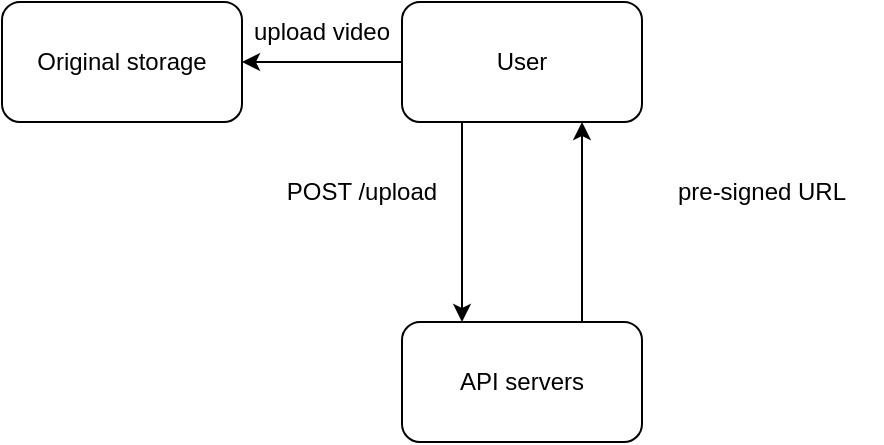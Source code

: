 <mxfile version="22.1.18" type="device">
  <diagram id="YrfzH3xwVrYN7FTBeiER" name="Page-1">
    <mxGraphModel dx="882" dy="578" grid="1" gridSize="10" guides="1" tooltips="1" connect="1" arrows="1" fold="1" page="1" pageScale="1" pageWidth="850" pageHeight="1100" math="0" shadow="0">
      <root>
        <mxCell id="0" />
        <mxCell id="1" parent="0" />
        <mxCell id="nYH9GZx0_x8Kku_mQNAs-1" value="Original storage" style="rounded=1;whiteSpace=wrap;html=1;" vertex="1" parent="1">
          <mxGeometry x="80" y="80" width="120" height="60" as="geometry" />
        </mxCell>
        <mxCell id="nYH9GZx0_x8Kku_mQNAs-4" style="edgeStyle=orthogonalEdgeStyle;rounded=0;orthogonalLoop=1;jettySize=auto;html=1;exitX=0.25;exitY=1;exitDx=0;exitDy=0;entryX=0.25;entryY=0;entryDx=0;entryDy=0;" edge="1" parent="1" source="nYH9GZx0_x8Kku_mQNAs-2" target="nYH9GZx0_x8Kku_mQNAs-3">
          <mxGeometry relative="1" as="geometry" />
        </mxCell>
        <mxCell id="nYH9GZx0_x8Kku_mQNAs-9" style="edgeStyle=orthogonalEdgeStyle;rounded=0;orthogonalLoop=1;jettySize=auto;html=1;exitX=0;exitY=0.5;exitDx=0;exitDy=0;entryX=1;entryY=0.5;entryDx=0;entryDy=0;" edge="1" parent="1" source="nYH9GZx0_x8Kku_mQNAs-2" target="nYH9GZx0_x8Kku_mQNAs-1">
          <mxGeometry relative="1" as="geometry" />
        </mxCell>
        <mxCell id="nYH9GZx0_x8Kku_mQNAs-2" value="User" style="rounded=1;whiteSpace=wrap;html=1;" vertex="1" parent="1">
          <mxGeometry x="280" y="80" width="120" height="60" as="geometry" />
        </mxCell>
        <mxCell id="nYH9GZx0_x8Kku_mQNAs-5" style="edgeStyle=orthogonalEdgeStyle;rounded=0;orthogonalLoop=1;jettySize=auto;html=1;exitX=0.75;exitY=0;exitDx=0;exitDy=0;entryX=0.75;entryY=1;entryDx=0;entryDy=0;" edge="1" parent="1" source="nYH9GZx0_x8Kku_mQNAs-3" target="nYH9GZx0_x8Kku_mQNAs-2">
          <mxGeometry relative="1" as="geometry" />
        </mxCell>
        <mxCell id="nYH9GZx0_x8Kku_mQNAs-3" value="API servers" style="rounded=1;whiteSpace=wrap;html=1;" vertex="1" parent="1">
          <mxGeometry x="280" y="240" width="120" height="60" as="geometry" />
        </mxCell>
        <mxCell id="nYH9GZx0_x8Kku_mQNAs-6" value="POST /upload" style="text;html=1;strokeColor=none;fillColor=none;align=center;verticalAlign=middle;whiteSpace=wrap;rounded=0;" vertex="1" parent="1">
          <mxGeometry x="200" y="160" width="120" height="30" as="geometry" />
        </mxCell>
        <mxCell id="nYH9GZx0_x8Kku_mQNAs-7" value="pre-signed URL" style="text;html=1;strokeColor=none;fillColor=none;align=center;verticalAlign=middle;whiteSpace=wrap;rounded=0;" vertex="1" parent="1">
          <mxGeometry x="400" y="160" width="120" height="30" as="geometry" />
        </mxCell>
        <mxCell id="nYH9GZx0_x8Kku_mQNAs-10" value="upload video" style="text;html=1;strokeColor=none;fillColor=none;align=center;verticalAlign=middle;whiteSpace=wrap;rounded=0;" vertex="1" parent="1">
          <mxGeometry x="200" y="80" width="80" height="30" as="geometry" />
        </mxCell>
      </root>
    </mxGraphModel>
  </diagram>
</mxfile>
